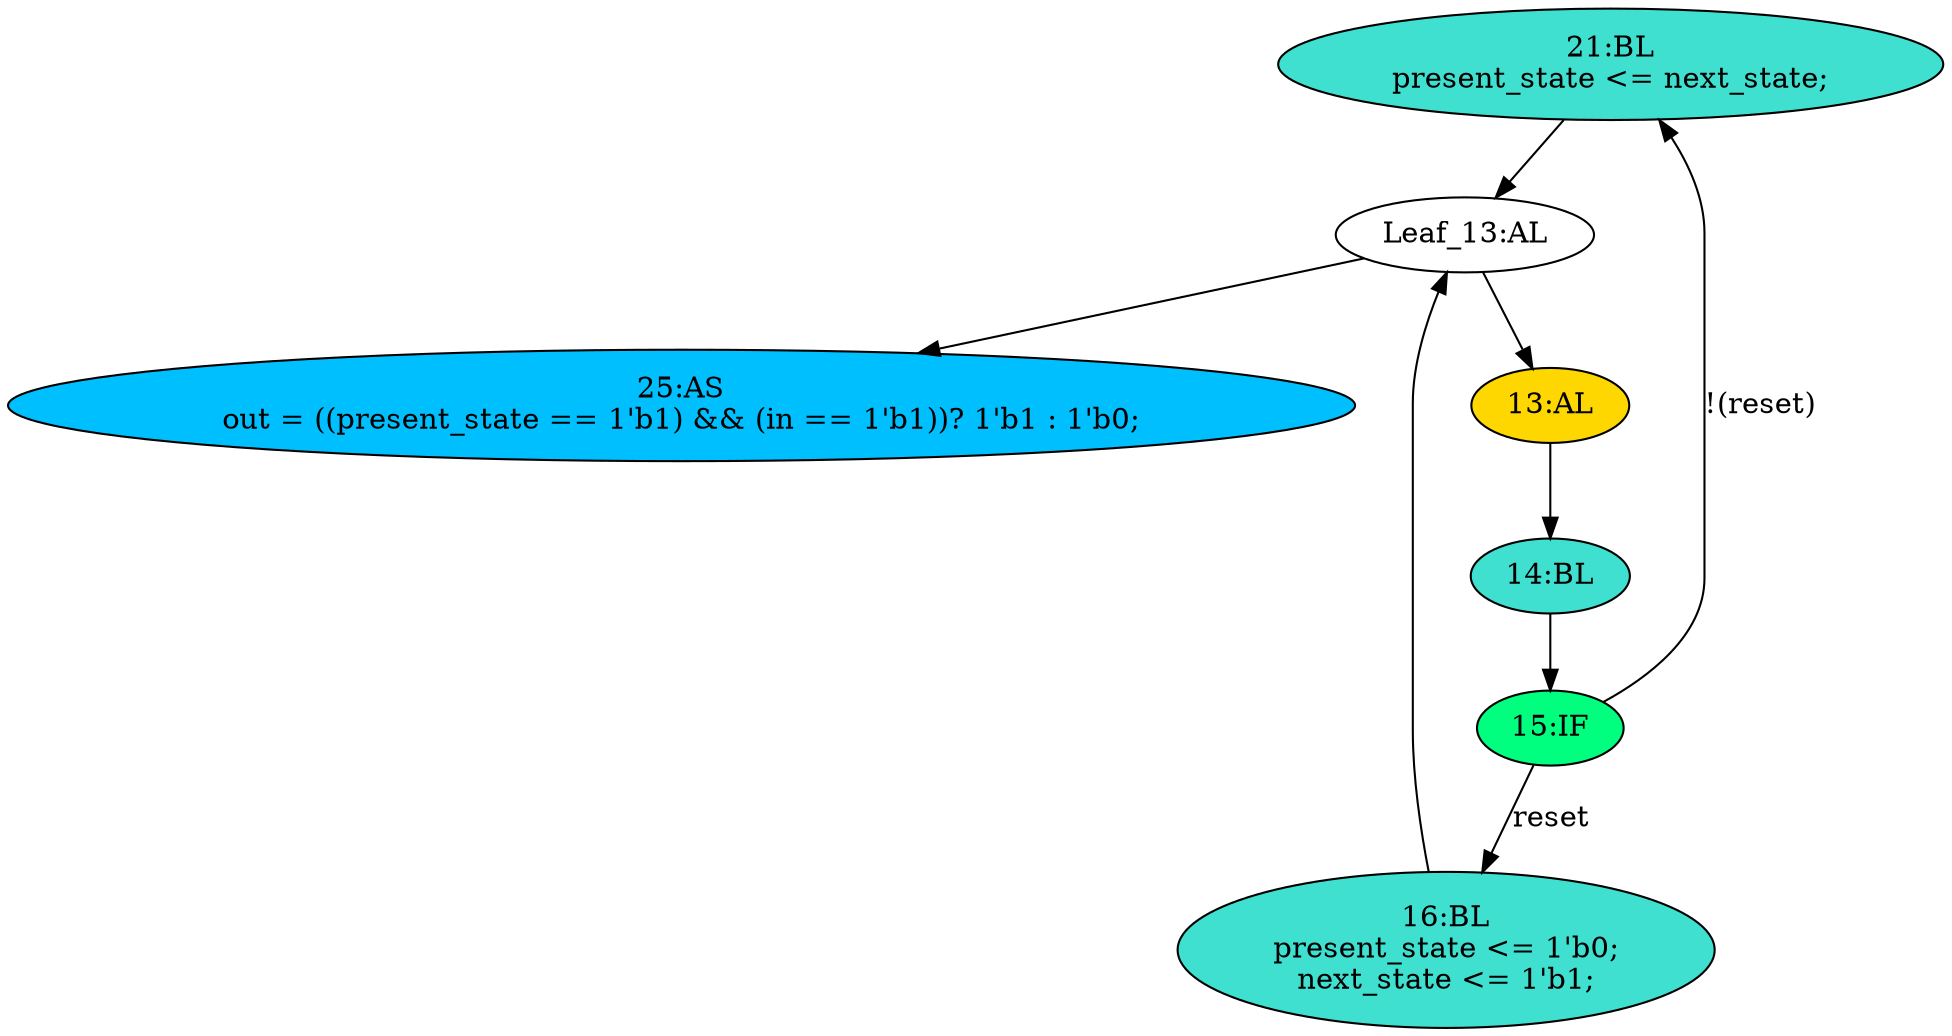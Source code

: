 strict digraph "compose( ,  )" {
	node [label="\N"];
	"21:BL"	[ast="<pyverilog.vparser.ast.Block object at 0x7f8cba44e4d0>",
		fillcolor=turquoise,
		label="21:BL
present_state <= next_state;",
		statements="[<pyverilog.vparser.ast.NonblockingSubstitution object at 0x7f8cba4b1390>]",
		style=filled,
		typ=Block];
	"Leaf_13:AL"	[def_var="['present_state', 'next_state']",
		label="Leaf_13:AL"];
	"21:BL" -> "Leaf_13:AL"	[cond="[]",
		lineno=None];
	"13:AL"	[ast="<pyverilog.vparser.ast.Always object at 0x7f8cba456810>",
		clk_sens=True,
		fillcolor=gold,
		label="13:AL",
		sens="['clk']",
		statements="[]",
		style=filled,
		typ=Always,
		use_var="['reset', 'next_state']"];
	"14:BL"	[ast="<pyverilog.vparser.ast.Block object at 0x7f8cba456750>",
		fillcolor=turquoise,
		label="14:BL",
		statements="[]",
		style=filled,
		typ=Block];
	"13:AL" -> "14:BL"	[cond="[]",
		lineno=None];
	"15:IF"	[ast="<pyverilog.vparser.ast.IfStatement object at 0x7f8cba44ee90>",
		fillcolor=springgreen,
		label="15:IF",
		statements="[]",
		style=filled,
		typ=IfStatement];
	"15:IF" -> "21:BL"	[cond="['reset']",
		label="!(reset)",
		lineno=15];
	"16:BL"	[ast="<pyverilog.vparser.ast.Block object at 0x7f8cba4a3e10>",
		fillcolor=turquoise,
		label="16:BL
present_state <= 1'b0;
next_state <= 1'b1;",
		statements="[<pyverilog.vparser.ast.NonblockingSubstitution object at 0x7f8cba4a3610>, <pyverilog.vparser.ast.NonblockingSubstitution object \
at 0x7f8cba44e290>]",
		style=filled,
		typ=Block];
	"15:IF" -> "16:BL"	[cond="['reset']",
		label=reset,
		lineno=15];
	"Leaf_13:AL" -> "13:AL";
	"25:AS"	[ast="<pyverilog.vparser.ast.Assign object at 0x7f8cba4a6ad0>",
		def_var="['out']",
		fillcolor=deepskyblue,
		label="25:AS
out = ((present_state == 1'b1) && (in == 1'b1))? 1'b1 : 1'b0;",
		statements="[]",
		style=filled,
		typ=Assign,
		use_var="['present_state', 'in']"];
	"Leaf_13:AL" -> "25:AS";
	"16:BL" -> "Leaf_13:AL"	[cond="[]",
		lineno=None];
	"14:BL" -> "15:IF"	[cond="[]",
		lineno=None];
}
